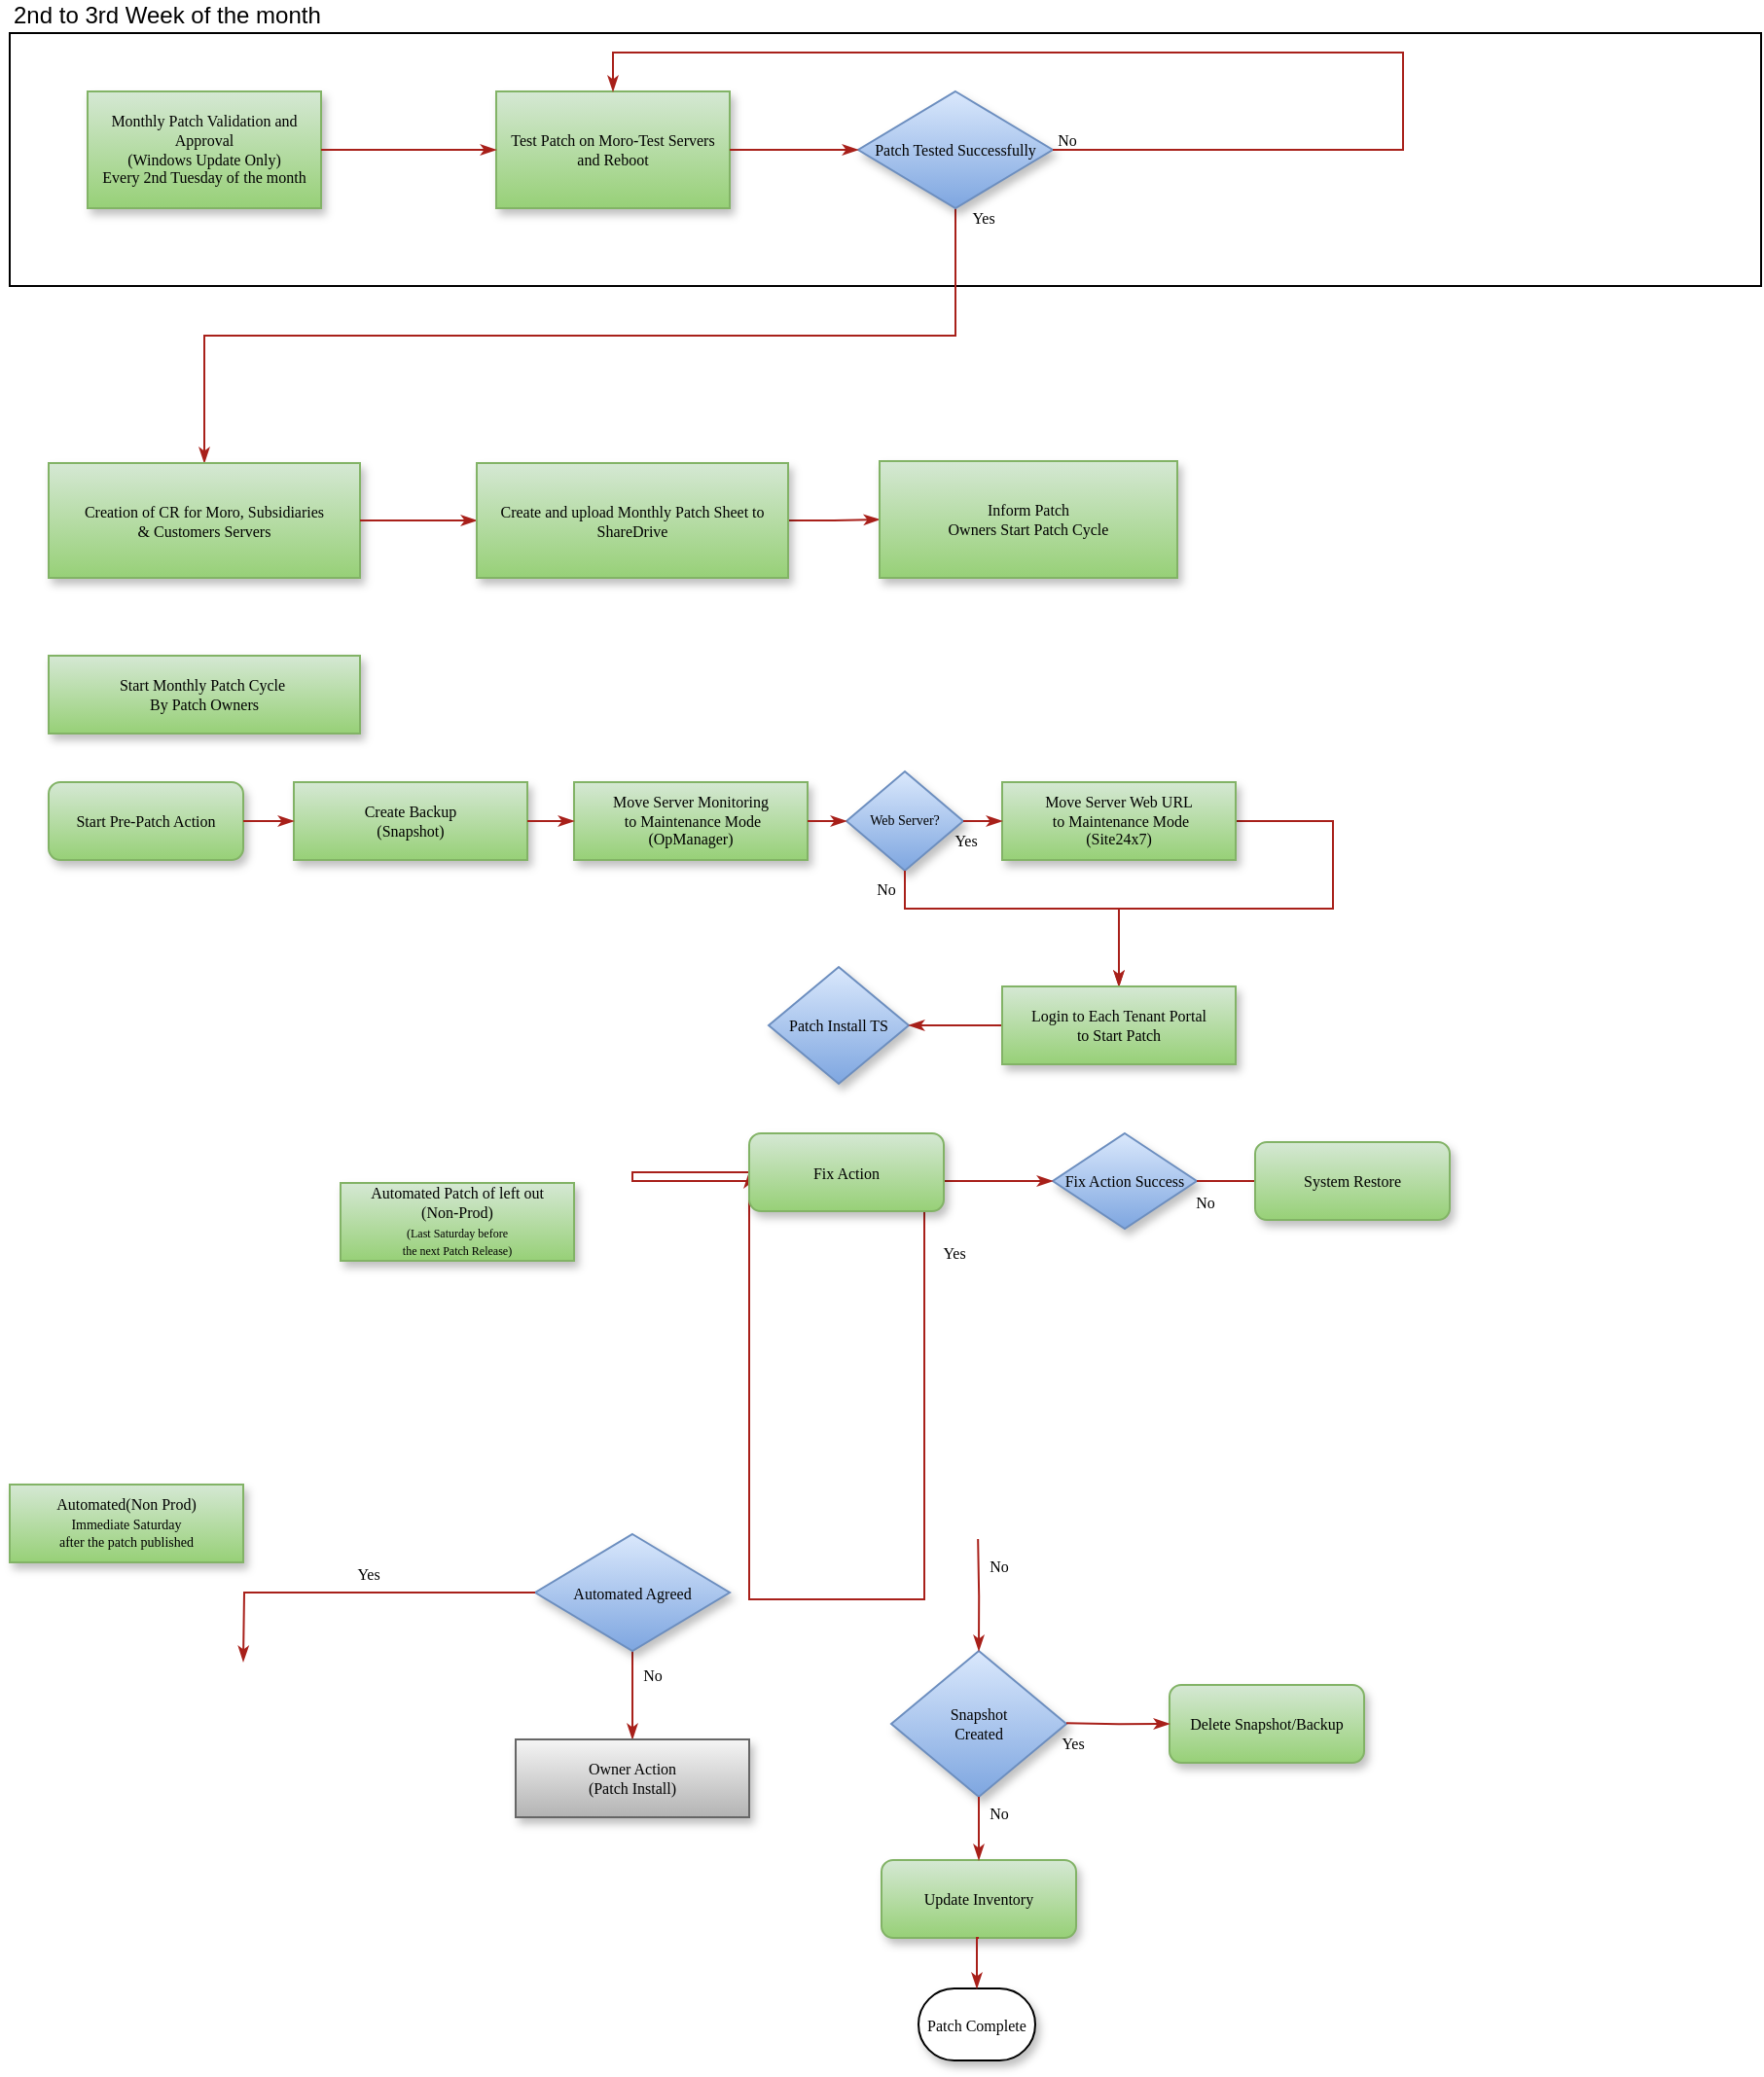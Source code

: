 <mxfile version="22.1.15" type="github">
  <diagram name="Page-1" id="Tljo83vDUWO-DJYBNV3H">
    <mxGraphModel dx="792" dy="449" grid="1" gridSize="10" guides="1" tooltips="1" connect="1" arrows="1" fold="1" page="1" pageScale="1" pageWidth="1100" pageHeight="850" math="0" shadow="0">
      <root>
        <mxCell id="0" />
        <mxCell id="1" parent="0" />
        <mxCell id="nDvihrp2ujsLI_aoQkw4-44" value="2nd to 3rd Week of the month" style="rounded=0;whiteSpace=wrap;html=1;align=left;labelPosition=center;verticalLabelPosition=top;verticalAlign=bottom;" vertex="1" parent="1">
          <mxGeometry x="40" y="40" width="900" height="130" as="geometry" />
        </mxCell>
        <mxCell id="nDvihrp2ujsLI_aoQkw4-1" value="Yes" style="edgeStyle=orthogonalEdgeStyle;rounded=0;html=1;labelBackgroundColor=none;startSize=5;endArrow=classicThin;endFill=1;endSize=5;jettySize=auto;orthogonalLoop=1;strokeWidth=1;fontFamily=Verdana;fontSize=8;entryX=0.5;entryY=0;entryDx=0;entryDy=0;strokeColor=#A8201A;fontColor=default;exitX=0.5;exitY=1;exitDx=0;exitDy=0;" edge="1" parent="1" source="nDvihrp2ujsLI_aoQkw4-42" target="nDvihrp2ujsLI_aoQkw4-14">
          <mxGeometry x="-0.982" y="14" relative="1" as="geometry">
            <mxPoint as="offset" />
          </mxGeometry>
        </mxCell>
        <mxCell id="nDvihrp2ujsLI_aoQkw4-2" value="Monthly Patch Validation and Approval&lt;br style=&quot;border-color: var(--border-color);&quot;&gt;(Windows Update Only)&lt;br&gt;Every 2nd Tuesday of the month" style="rounded=0;whiteSpace=wrap;html=1;shadow=1;labelBackgroundColor=none;strokeWidth=1;fontFamily=Verdana;fontSize=8;align=center;fillColor=#d5e8d4;strokeColor=#82b366;gradientColor=#97d077;" vertex="1" parent="1">
          <mxGeometry x="80" y="70" width="120" height="60" as="geometry" />
        </mxCell>
        <mxCell id="nDvihrp2ujsLI_aoQkw4-6" value="" style="edgeStyle=orthogonalEdgeStyle;rounded=0;html=1;labelBackgroundColor=none;startSize=5;endArrow=classicThin;endFill=1;endSize=5;jettySize=auto;orthogonalLoop=1;strokeWidth=1;fontFamily=Verdana;fontSize=8;exitX=1;exitY=0.5;exitDx=0;exitDy=0;strokeColor=#A8201A;fontColor=default;entryX=0.5;entryY=0;entryDx=0;entryDy=0;" edge="1" parent="1" source="nDvihrp2ujsLI_aoQkw4-73" target="nDvihrp2ujsLI_aoQkw4-78">
          <mxGeometry x="-0.011" y="-10" relative="1" as="geometry">
            <mxPoint x="500" y="510" as="targetPoint" />
            <Array as="points">
              <mxPoint x="720" y="445" />
              <mxPoint x="720" y="490" />
              <mxPoint x="610" y="490" />
            </Array>
            <mxPoint x="10" y="10" as="offset" />
            <mxPoint x="550" y="390" as="sourcePoint" />
          </mxGeometry>
        </mxCell>
        <mxCell id="nDvihrp2ujsLI_aoQkw4-8" value="Automated(Non Prod)&lt;br&gt;&lt;font style=&quot;font-size: 7px;&quot;&gt;Immediate Saturday&lt;br&gt;after the patch published&lt;/font&gt;" style="whiteSpace=wrap;html=1;rounded=0;shadow=1;labelBackgroundColor=none;strokeWidth=1;fontFamily=Verdana;fontSize=8;align=center;fillColor=#d5e8d4;strokeColor=#82b366;gradientColor=#97d077;" vertex="1" parent="1">
          <mxGeometry x="40" y="786" width="120" height="40" as="geometry" />
        </mxCell>
        <mxCell id="nDvihrp2ujsLI_aoQkw4-9" value="No" style="edgeStyle=orthogonalEdgeStyle;rounded=0;html=1;labelBackgroundColor=none;startSize=5;endArrow=classicThin;endFill=1;endSize=5;jettySize=auto;orthogonalLoop=1;strokeWidth=1;fontFamily=Verdana;fontSize=8;exitX=0.5;exitY=1;exitDx=0;exitDy=0;entryX=0.5;entryY=0;entryDx=0;entryDy=0;strokeColor=#A8201A;fontColor=default;" edge="1" parent="1" source="nDvihrp2ujsLI_aoQkw4-16" target="nDvihrp2ujsLI_aoQkw4-10">
          <mxGeometry x="-0.467" y="10" relative="1" as="geometry">
            <mxPoint x="350" y="650" as="targetPoint" />
            <Array as="points" />
            <mxPoint as="offset" />
          </mxGeometry>
        </mxCell>
        <mxCell id="nDvihrp2ujsLI_aoQkw4-10" value="Owner Action&lt;br&gt;(Patch Install)" style="whiteSpace=wrap;html=1;rounded=0;shadow=1;labelBackgroundColor=none;strokeWidth=1;fontFamily=Verdana;fontSize=8;align=center;spacing=6;fillColor=#f5f5f5;strokeColor=#666666;gradientColor=#b3b3b3;" vertex="1" parent="1">
          <mxGeometry x="300" y="917" width="120" height="40" as="geometry" />
        </mxCell>
        <mxCell id="nDvihrp2ujsLI_aoQkw4-13" value="Start Monthly Patch Cycle&amp;nbsp;&lt;br&gt;By Patch Owners" style="whiteSpace=wrap;html=1;rounded=0;shadow=1;labelBackgroundColor=none;strokeWidth=1;fontFamily=Verdana;fontSize=8;align=center;fillColor=#d5e8d4;strokeColor=#82b366;gradientColor=#97d077;" vertex="1" parent="1">
          <mxGeometry x="60" y="360" width="160" height="40" as="geometry" />
        </mxCell>
        <mxCell id="nDvihrp2ujsLI_aoQkw4-14" value="Creation of CR for Moro, Subsidiaries&lt;br/&gt;&amp;amp; Customers Servers" style="whiteSpace=wrap;html=1;rounded=0;shadow=1;labelBackgroundColor=none;strokeWidth=1;fontFamily=Verdana;fontSize=8;align=center;fillColor=#d5e8d4;strokeColor=#82b366;gradientColor=#97d077;" vertex="1" parent="1">
          <mxGeometry x="60" y="261" width="160" height="59" as="geometry" />
        </mxCell>
        <mxCell id="nDvihrp2ujsLI_aoQkw4-15" style="edgeStyle=orthogonalEdgeStyle;rounded=0;html=1;labelBackgroundColor=none;startSize=5;endArrow=classicThin;endFill=1;endSize=5;jettySize=auto;orthogonalLoop=1;strokeWidth=1;fontFamily=Verdana;fontSize=8;exitX=1;exitY=0.5;exitDx=0;exitDy=0;strokeColor=#A8201A;fontColor=default;entryX=0;entryY=0.5;entryDx=0;entryDy=0;" edge="1" parent="1" source="nDvihrp2ujsLI_aoQkw4-57" target="nDvihrp2ujsLI_aoQkw4-59">
          <mxGeometry relative="1" as="geometry">
            <mxPoint x="520" y="1032" as="sourcePoint" />
            <mxPoint x="490" y="290" as="targetPoint" />
          </mxGeometry>
        </mxCell>
        <mxCell id="nDvihrp2ujsLI_aoQkw4-16" value="Automated Agreed" style="rhombus;whiteSpace=wrap;html=1;rounded=0;shadow=1;labelBackgroundColor=none;strokeWidth=1;fontFamily=Verdana;fontSize=8;align=center;fillColor=#dae8fc;strokeColor=#6c8ebf;gradientColor=#7ea6e0;" vertex="1" parent="1">
          <mxGeometry x="310" y="811.5" width="100" height="60" as="geometry" />
        </mxCell>
        <mxCell id="nDvihrp2ujsLI_aoQkw4-17" value="Yes" style="edgeStyle=orthogonalEdgeStyle;rounded=0;html=1;labelBackgroundColor=none;startSize=5;endArrow=classicThin;endFill=1;endSize=5;jettySize=auto;orthogonalLoop=1;strokeWidth=1;fontFamily=Verdana;fontSize=8;entryX=1;entryY=0.5;entryDx=0;entryDy=0;exitX=0;exitY=0.5;exitDx=0;exitDy=0;strokeColor=#A8201A;fontColor=default;" edge="1" parent="1" source="nDvihrp2ujsLI_aoQkw4-16">
          <mxGeometry x="-0.067" y="-10" relative="1" as="geometry">
            <mxPoint x="160" y="877" as="targetPoint" />
            <Array as="points" />
            <mxPoint as="offset" />
            <mxPoint x="300" y="585" as="sourcePoint" />
          </mxGeometry>
        </mxCell>
        <mxCell id="nDvihrp2ujsLI_aoQkw4-18" value="Patch Install TS" style="rhombus;whiteSpace=wrap;html=1;rounded=0;shadow=1;labelBackgroundColor=none;strokeWidth=1;fontFamily=Verdana;fontSize=8;align=center;fillColor=#dae8fc;strokeColor=#6c8ebf;gradientColor=#7ea6e0;" vertex="1" parent="1">
          <mxGeometry x="430" y="520" width="72" height="60" as="geometry" />
        </mxCell>
        <mxCell id="nDvihrp2ujsLI_aoQkw4-22" value="Fix Action Success" style="rhombus;whiteSpace=wrap;html=1;rounded=0;shadow=1;labelBackgroundColor=none;strokeWidth=1;fontFamily=Verdana;fontSize=8;align=center;fillColor=#dae8fc;strokeColor=#6c8ebf;gradientColor=#7ea6e0;" vertex="1" parent="1">
          <mxGeometry x="576" y="605.5" width="74" height="49" as="geometry" />
        </mxCell>
        <mxCell id="nDvihrp2ujsLI_aoQkw4-24" value="No" style="edgeStyle=orthogonalEdgeStyle;rounded=0;html=1;labelBackgroundColor=none;startSize=5;endArrow=classicThin;endFill=1;endSize=5;jettySize=auto;orthogonalLoop=1;strokeWidth=1;fontFamily=Verdana;fontSize=8;strokeColor=#A8201A;fontColor=default;exitX=1;exitY=0.5;exitDx=0;exitDy=0;entryX=0.3;entryY=0.5;entryDx=0;entryDy=0;entryPerimeter=0;" edge="1" parent="1" source="nDvihrp2ujsLI_aoQkw4-22" target="nDvihrp2ujsLI_aoQkw4-32">
          <mxGeometry x="-0.916" y="-11" relative="1" as="geometry">
            <mxPoint x="866" y="743" as="sourcePoint" />
            <mxPoint x="596" y="915" as="targetPoint" />
            <mxPoint as="offset" />
          </mxGeometry>
        </mxCell>
        <mxCell id="nDvihrp2ujsLI_aoQkw4-25" value="Delete Snapshot/Backup" style="rounded=1;whiteSpace=wrap;html=1;shadow=1;labelBackgroundColor=none;strokeWidth=1;fontFamily=Verdana;fontSize=8;align=center;fillColor=#d5e8d4;strokeColor=#82b366;gradientColor=#97d077;" vertex="1" parent="1">
          <mxGeometry x="636" y="889" width="100" height="40" as="geometry" />
        </mxCell>
        <mxCell id="nDvihrp2ujsLI_aoQkw4-26" value="Yes" style="edgeStyle=orthogonalEdgeStyle;rounded=0;html=1;labelBackgroundColor=none;startSize=5;endArrow=classicThin;endFill=1;endSize=5;jettySize=auto;orthogonalLoop=1;strokeWidth=1;fontFamily=Verdana;fontSize=8;entryX=0;entryY=0.5;entryDx=0;entryDy=0;strokeColor=#A8201A;fontColor=default;" edge="1" parent="1" target="nDvihrp2ujsLI_aoQkw4-39">
          <mxGeometry x="-0.896" y="15" relative="1" as="geometry">
            <mxPoint x="538" y="875" as="targetPoint" />
            <Array as="points">
              <mxPoint x="467" y="845" />
              <mxPoint x="567" y="845" />
            </Array>
            <mxPoint as="offset" />
            <mxPoint x="510" y="640" as="sourcePoint" />
          </mxGeometry>
        </mxCell>
        <mxCell id="nDvihrp2ujsLI_aoQkw4-27" value="Update Inventory&lt;br&gt;" style="rounded=1;whiteSpace=wrap;html=1;shadow=1;labelBackgroundColor=none;strokeWidth=1;fontFamily=Verdana;fontSize=8;align=center;fillColor=#d5e8d4;strokeColor=#82b366;gradientColor=#97d077;" vertex="1" parent="1">
          <mxGeometry x="488" y="979" width="100" height="40" as="geometry" />
        </mxCell>
        <mxCell id="nDvihrp2ujsLI_aoQkw4-28" value="Patch Complete" style="strokeWidth=1;html=1;shape=mxgraph.flowchart.terminator;whiteSpace=wrap;rounded=0;shadow=1;labelBackgroundColor=none;fontFamily=Verdana;fontSize=8;align=center;" vertex="1" parent="1">
          <mxGeometry x="507" y="1045" width="60" height="37" as="geometry" />
        </mxCell>
        <mxCell id="nDvihrp2ujsLI_aoQkw4-29" value="Automated Patch of left out&lt;br style=&quot;border-color: var(--border-color);&quot;&gt;(Non-Prod)&lt;br style=&quot;border-color: var(--border-color);&quot;&gt;&lt;font style=&quot;border-color: var(--border-color); font-size: 6px;&quot;&gt;(Last Saturday before&lt;br style=&quot;border-color: var(--border-color);&quot;&gt;the next Patch Release)&lt;/font&gt;" style="whiteSpace=wrap;html=1;rounded=0;shadow=1;labelBackgroundColor=none;strokeWidth=1;fontFamily=Verdana;fontSize=8;align=center;fillColor=#d5e8d4;strokeColor=#82b366;gradientColor=#97d077;" vertex="1" parent="1">
          <mxGeometry x="210" y="631" width="120" height="40" as="geometry" />
        </mxCell>
        <mxCell id="nDvihrp2ujsLI_aoQkw4-31" value="" style="edgeStyle=orthogonalEdgeStyle;rounded=0;html=1;labelBackgroundColor=none;startSize=5;endArrow=classicThin;endFill=1;endSize=5;jettySize=auto;orthogonalLoop=1;strokeWidth=1;fontFamily=Verdana;fontSize=8;exitX=1;exitY=0.5;exitDx=0;exitDy=0;strokeColor=#A8201A;fontColor=default;entryX=0;entryY=0.5;entryDx=0;entryDy=0;" edge="1" parent="1" source="nDvihrp2ujsLI_aoQkw4-39" target="nDvihrp2ujsLI_aoQkw4-22">
          <mxGeometry x="-0.467" y="10" relative="1" as="geometry">
            <mxPoint x="360" y="696" as="sourcePoint" />
            <mxPoint x="480" y="750" as="targetPoint" />
            <Array as="points">
              <mxPoint x="360" y="626" />
              <mxPoint x="360" y="630" />
            </Array>
            <mxPoint as="offset" />
          </mxGeometry>
        </mxCell>
        <mxCell id="nDvihrp2ujsLI_aoQkw4-32" value="System Restore" style="rounded=1;whiteSpace=wrap;html=1;shadow=1;labelBackgroundColor=none;strokeWidth=1;fontFamily=Verdana;fontSize=8;align=center;fillColor=#d5e8d4;strokeColor=#82b366;gradientColor=#97d077;" vertex="1" parent="1">
          <mxGeometry x="680" y="610" width="100" height="40" as="geometry" />
        </mxCell>
        <mxCell id="nDvihrp2ujsLI_aoQkw4-33" value="Snapshot&lt;br&gt;Created" style="rhombus;whiteSpace=wrap;html=1;rounded=0;shadow=1;labelBackgroundColor=none;strokeWidth=1;fontFamily=Verdana;fontSize=8;align=center;fillColor=#dae8fc;strokeColor=#6c8ebf;gradientColor=#7ea6e0;" vertex="1" parent="1">
          <mxGeometry x="493" y="871.5" width="90" height="75" as="geometry" />
        </mxCell>
        <mxCell id="nDvihrp2ujsLI_aoQkw4-34" value="Yes" style="edgeStyle=orthogonalEdgeStyle;rounded=0;html=1;labelBackgroundColor=none;startSize=5;endArrow=classicThin;endFill=1;endSize=5;jettySize=auto;orthogonalLoop=1;strokeWidth=1;fontFamily=Verdana;fontSize=8;exitX=1;exitY=0.5;exitDx=0;exitDy=0;strokeColor=#A8201A;fontColor=default;" edge="1" parent="1" target="nDvihrp2ujsLI_aoQkw4-25">
          <mxGeometry x="-0.89" y="-10" relative="1" as="geometry">
            <mxPoint x="640" y="909" as="targetPoint" />
            <Array as="points" />
            <mxPoint as="offset" />
            <mxPoint x="583" y="908.58" as="sourcePoint" />
          </mxGeometry>
        </mxCell>
        <mxCell id="nDvihrp2ujsLI_aoQkw4-35" value="No" style="edgeStyle=orthogonalEdgeStyle;rounded=0;html=1;labelBackgroundColor=none;startSize=5;endArrow=classicThin;endFill=1;endSize=5;jettySize=auto;orthogonalLoop=1;strokeWidth=1;fontFamily=Verdana;fontSize=8;entryX=0.5;entryY=0;entryDx=0;entryDy=0;strokeColor=#A8201A;fontColor=default;" edge="1" parent="1" target="nDvihrp2ujsLI_aoQkw4-33">
          <mxGeometry x="-0.517" y="10" relative="1" as="geometry">
            <mxPoint as="offset" />
            <mxPoint x="537.58" y="814" as="sourcePoint" />
            <mxPoint x="537.58" y="904" as="targetPoint" />
            <Array as="points" />
          </mxGeometry>
        </mxCell>
        <mxCell id="nDvihrp2ujsLI_aoQkw4-36" value="No" style="edgeStyle=orthogonalEdgeStyle;rounded=0;html=1;labelBackgroundColor=none;startSize=5;endArrow=classicThin;endFill=1;endSize=5;jettySize=auto;orthogonalLoop=1;strokeWidth=1;fontFamily=Verdana;fontSize=8;exitX=0.5;exitY=1;exitDx=0;exitDy=0;entryX=0.5;entryY=0;entryDx=0;entryDy=0;strokeColor=#A8201A;fontColor=default;" edge="1" parent="1" source="nDvihrp2ujsLI_aoQkw4-33" target="nDvihrp2ujsLI_aoQkw4-27">
          <mxGeometry x="-0.517" y="10" relative="1" as="geometry">
            <mxPoint as="offset" />
            <mxPoint x="388" y="946.5" as="sourcePoint" />
            <mxPoint x="388" y="1037" as="targetPoint" />
            <Array as="points" />
          </mxGeometry>
        </mxCell>
        <mxCell id="nDvihrp2ujsLI_aoQkw4-37" value="" style="edgeStyle=orthogonalEdgeStyle;rounded=0;html=1;labelBackgroundColor=none;startSize=5;endArrow=classicThin;endFill=1;endSize=5;jettySize=auto;orthogonalLoop=1;strokeWidth=1;fontFamily=Verdana;fontSize=8;exitX=0.5;exitY=1;exitDx=0;exitDy=0;entryX=0.5;entryY=0;entryDx=0;entryDy=0;entryPerimeter=0;strokeColor=#A8201A;fontColor=default;" edge="1" parent="1" source="nDvihrp2ujsLI_aoQkw4-27" target="nDvihrp2ujsLI_aoQkw4-28">
          <mxGeometry x="0.019" y="-10" relative="1" as="geometry">
            <mxPoint x="538" y="1059" as="targetPoint" />
            <Array as="points" />
            <mxPoint as="offset" />
            <mxPoint x="768" y="1069" as="sourcePoint" />
          </mxGeometry>
        </mxCell>
        <mxCell id="nDvihrp2ujsLI_aoQkw4-38" value="" style="edgeStyle=orthogonalEdgeStyle;rounded=0;html=1;labelBackgroundColor=none;startSize=5;endArrow=classicThin;endFill=1;endSize=5;jettySize=auto;orthogonalLoop=1;strokeWidth=1;fontFamily=Verdana;fontSize=8;entryX=1;entryY=0.5;entryDx=0;entryDy=0;exitX=0;exitY=0.5;exitDx=0;exitDy=0;strokeColor=#A8201A;fontColor=default;" edge="1" parent="1" source="nDvihrp2ujsLI_aoQkw4-78" target="nDvihrp2ujsLI_aoQkw4-18">
          <mxGeometry x="-0.89" y="-10" relative="1" as="geometry">
            <mxPoint x="765" y="784" as="targetPoint" />
            <Array as="points" />
            <mxPoint as="offset" />
            <mxPoint x="587" y="784" as="sourcePoint" />
          </mxGeometry>
        </mxCell>
        <mxCell id="nDvihrp2ujsLI_aoQkw4-39" value="Fix Action" style="rounded=1;whiteSpace=wrap;html=1;shadow=1;labelBackgroundColor=none;strokeWidth=1;fontFamily=Verdana;fontSize=8;align=center;fillColor=#d5e8d4;strokeColor=#82b366;gradientColor=#97d077;" vertex="1" parent="1">
          <mxGeometry x="420" y="605.5" width="100" height="40" as="geometry" />
        </mxCell>
        <mxCell id="nDvihrp2ujsLI_aoQkw4-41" value="Test Patch on Moro-Test Servers and Reboot" style="rounded=0;whiteSpace=wrap;html=1;shadow=1;labelBackgroundColor=none;strokeWidth=1;fontFamily=Verdana;fontSize=8;align=center;fillColor=#d5e8d4;strokeColor=#82b366;gradientColor=#97d077;" vertex="1" parent="1">
          <mxGeometry x="290" y="70" width="120" height="60" as="geometry" />
        </mxCell>
        <mxCell id="nDvihrp2ujsLI_aoQkw4-48" value="" style="edgeStyle=orthogonalEdgeStyle;rounded=0;html=1;labelBackgroundColor=none;startSize=5;endArrow=classicThin;endFill=1;endSize=5;jettySize=auto;orthogonalLoop=1;strokeWidth=1;fontFamily=Verdana;fontSize=8;strokeColor=#A8201A;fontColor=default;exitX=1;exitY=0.5;exitDx=0;exitDy=0;" edge="1" parent="1" source="nDvihrp2ujsLI_aoQkw4-2">
          <mxGeometry relative="1" as="geometry">
            <mxPoint x="320" y="115" as="sourcePoint" />
            <mxPoint x="290" y="100" as="targetPoint" />
          </mxGeometry>
        </mxCell>
        <mxCell id="nDvihrp2ujsLI_aoQkw4-42" value="Patch Tested Successfully" style="rhombus;whiteSpace=wrap;html=1;rounded=0;shadow=1;labelBackgroundColor=none;strokeWidth=1;fontFamily=Verdana;fontSize=8;align=center;fillColor=#dae8fc;strokeColor=#6c8ebf;gradientColor=#7ea6e0;" vertex="1" parent="1">
          <mxGeometry x="476" y="70" width="100" height="60" as="geometry" />
        </mxCell>
        <mxCell id="nDvihrp2ujsLI_aoQkw4-52" value="" style="edgeStyle=orthogonalEdgeStyle;rounded=0;html=1;labelBackgroundColor=none;startSize=5;endArrow=classicThin;endFill=1;endSize=5;jettySize=auto;orthogonalLoop=1;strokeWidth=1;fontFamily=Verdana;fontSize=8;strokeColor=#A8201A;fontColor=default;exitX=1;exitY=0.5;exitDx=0;exitDy=0;" edge="1" parent="1" source="nDvihrp2ujsLI_aoQkw4-41" target="nDvihrp2ujsLI_aoQkw4-42">
          <mxGeometry relative="1" as="geometry">
            <mxPoint x="550" y="115" as="sourcePoint" />
            <mxPoint x="640" y="114.58" as="targetPoint" />
          </mxGeometry>
        </mxCell>
        <mxCell id="nDvihrp2ujsLI_aoQkw4-55" value="No" style="edgeStyle=orthogonalEdgeStyle;rounded=0;html=1;labelBackgroundColor=none;startSize=5;endArrow=classicThin;endFill=1;endSize=5;jettySize=auto;orthogonalLoop=1;strokeWidth=1;fontFamily=Verdana;fontSize=8;strokeColor=#A8201A;fontColor=default;exitX=1;exitY=0.5;exitDx=0;exitDy=0;entryX=0.5;entryY=0;entryDx=0;entryDy=0;" edge="1" parent="1" source="nDvihrp2ujsLI_aoQkw4-42" target="nDvihrp2ujsLI_aoQkw4-41">
          <mxGeometry x="-0.978" y="5" relative="1" as="geometry">
            <mxPoint x="550" y="125" as="sourcePoint" />
            <mxPoint x="646" y="125" as="targetPoint" />
            <Array as="points">
              <mxPoint x="756" y="100" />
              <mxPoint x="756" y="50" />
              <mxPoint x="350" y="50" />
            </Array>
            <mxPoint as="offset" />
          </mxGeometry>
        </mxCell>
        <mxCell id="nDvihrp2ujsLI_aoQkw4-58" value="" style="edgeStyle=orthogonalEdgeStyle;rounded=0;html=1;labelBackgroundColor=none;startSize=5;endArrow=classicThin;endFill=1;endSize=5;jettySize=auto;orthogonalLoop=1;strokeWidth=1;fontFamily=Verdana;fontSize=8;exitX=1;exitY=0.5;exitDx=0;exitDy=0;entryX=0;entryY=0.5;entryDx=0;entryDy=0;strokeColor=#A8201A;fontColor=default;" edge="1" parent="1" source="nDvihrp2ujsLI_aoQkw4-14" target="nDvihrp2ujsLI_aoQkw4-57">
          <mxGeometry relative="1" as="geometry">
            <mxPoint x="230" y="291" as="sourcePoint" />
            <mxPoint x="580" y="290" as="targetPoint" />
          </mxGeometry>
        </mxCell>
        <mxCell id="nDvihrp2ujsLI_aoQkw4-57" value="Create and upload Monthly Patch Sheet to ShareDrive" style="whiteSpace=wrap;html=1;rounded=0;shadow=1;labelBackgroundColor=none;strokeWidth=1;fontFamily=Verdana;fontSize=8;align=center;fillColor=#d5e8d4;strokeColor=#82b366;gradientColor=#97d077;" vertex="1" parent="1">
          <mxGeometry x="280" y="261" width="160" height="59" as="geometry" />
        </mxCell>
        <mxCell id="nDvihrp2ujsLI_aoQkw4-59" value="Inform Patch&lt;br style=&quot;border-color: var(--border-color);&quot;&gt;Owners Start Patch Cycle" style="whiteSpace=wrap;html=1;rounded=0;shadow=1;labelBackgroundColor=none;strokeWidth=1;fontFamily=Verdana;fontSize=8;align=center;fillColor=#d5e8d4;strokeColor=#82b366;gradientColor=#97d077;" vertex="1" parent="1">
          <mxGeometry x="487" y="260" width="153" height="60" as="geometry" />
        </mxCell>
        <mxCell id="nDvihrp2ujsLI_aoQkw4-70" value="Start Pre-Patch Action" style="rounded=1;whiteSpace=wrap;html=1;shadow=1;labelBackgroundColor=none;strokeWidth=1;fontFamily=Verdana;fontSize=8;align=center;fillColor=#d5e8d4;strokeColor=#82b366;gradientColor=#97d077;" vertex="1" parent="1">
          <mxGeometry x="60" y="425" width="100" height="40" as="geometry" />
        </mxCell>
        <mxCell id="nDvihrp2ujsLI_aoQkw4-71" value="Create Backup&lt;br style=&quot;border-color: var(--border-color);&quot;&gt;(Snapshot)" style="whiteSpace=wrap;html=1;rounded=0;shadow=1;labelBackgroundColor=none;strokeWidth=1;fontFamily=Verdana;fontSize=8;align=center;fillColor=#d5e8d4;strokeColor=#82b366;gradientColor=#97d077;" vertex="1" parent="1">
          <mxGeometry x="186" y="425" width="120" height="40" as="geometry" />
        </mxCell>
        <mxCell id="nDvihrp2ujsLI_aoQkw4-72" value="Move Server Monitoring&lt;br&gt;&amp;nbsp;to Maintenance Mode&lt;br&gt;(OpManager)" style="whiteSpace=wrap;html=1;rounded=0;shadow=1;labelBackgroundColor=none;strokeWidth=1;fontFamily=Verdana;fontSize=8;align=center;fillColor=#d5e8d4;strokeColor=#82b366;gradientColor=#97d077;" vertex="1" parent="1">
          <mxGeometry x="330" y="425" width="120" height="40" as="geometry" />
        </mxCell>
        <mxCell id="nDvihrp2ujsLI_aoQkw4-73" value="Move Server Web URL&lt;br&gt;&amp;nbsp;to Maintenance Mode&lt;br&gt;(Site24x7)" style="whiteSpace=wrap;html=1;rounded=0;shadow=1;labelBackgroundColor=none;strokeWidth=1;fontFamily=Verdana;fontSize=8;align=center;fillColor=#d5e8d4;strokeColor=#82b366;gradientColor=#97d077;" vertex="1" parent="1">
          <mxGeometry x="550" y="425" width="120" height="40" as="geometry" />
        </mxCell>
        <mxCell id="nDvihrp2ujsLI_aoQkw4-74" value="Web Server?" style="rhombus;whiteSpace=wrap;html=1;rounded=0;shadow=1;labelBackgroundColor=none;strokeWidth=1;fontFamily=Verdana;fontSize=7;align=center;fillColor=#dae8fc;strokeColor=#6c8ebf;gradientColor=#7ea6e0;" vertex="1" parent="1">
          <mxGeometry x="470" y="419.5" width="60" height="51" as="geometry" />
        </mxCell>
        <mxCell id="nDvihrp2ujsLI_aoQkw4-75" value="Yes" style="edgeStyle=orthogonalEdgeStyle;rounded=0;html=1;labelBackgroundColor=none;startSize=5;endArrow=classicThin;endFill=1;endSize=5;jettySize=auto;orthogonalLoop=1;strokeWidth=1;fontFamily=Verdana;fontSize=8;exitX=1;exitY=0.5;exitDx=0;exitDy=0;strokeColor=#A8201A;fontColor=default;" edge="1" parent="1" source="nDvihrp2ujsLI_aoQkw4-74">
          <mxGeometry x="-0.89" y="-10" relative="1" as="geometry">
            <mxPoint x="550" y="445" as="targetPoint" />
            <Array as="points" />
            <mxPoint as="offset" />
            <mxPoint x="537" y="444.55" as="sourcePoint" />
          </mxGeometry>
        </mxCell>
        <mxCell id="nDvihrp2ujsLI_aoQkw4-77" value="No" style="edgeStyle=orthogonalEdgeStyle;rounded=0;html=1;labelBackgroundColor=none;startSize=5;endArrow=classicThin;endFill=1;endSize=5;jettySize=auto;orthogonalLoop=1;strokeWidth=1;fontFamily=Verdana;fontSize=8;exitX=0.5;exitY=1;exitDx=0;exitDy=0;strokeColor=#A8201A;fontColor=default;entryX=0.5;entryY=0;entryDx=0;entryDy=0;" edge="1" parent="1" source="nDvihrp2ujsLI_aoQkw4-74" target="nDvihrp2ujsLI_aoQkw4-78">
          <mxGeometry x="-0.89" y="-10" relative="1" as="geometry">
            <mxPoint x="500" y="520" as="targetPoint" />
            <Array as="points">
              <mxPoint x="500" y="490" />
              <mxPoint x="610" y="490" />
            </Array>
            <mxPoint as="offset" />
            <mxPoint x="550" y="465" as="sourcePoint" />
          </mxGeometry>
        </mxCell>
        <mxCell id="nDvihrp2ujsLI_aoQkw4-78" value="Login to Each Tenant Portal&lt;br&gt;to Start Patch" style="whiteSpace=wrap;html=1;rounded=0;shadow=1;labelBackgroundColor=none;strokeWidth=1;fontFamily=Verdana;fontSize=8;align=center;fillColor=#d5e8d4;strokeColor=#82b366;gradientColor=#97d077;" vertex="1" parent="1">
          <mxGeometry x="550" y="530" width="120" height="40" as="geometry" />
        </mxCell>
        <mxCell id="nDvihrp2ujsLI_aoQkw4-79" value="" style="edgeStyle=orthogonalEdgeStyle;rounded=0;html=1;labelBackgroundColor=none;startSize=5;endArrow=classicThin;endFill=1;endSize=5;jettySize=auto;orthogonalLoop=1;strokeWidth=1;fontFamily=Verdana;fontSize=8;entryX=0;entryY=0.5;entryDx=0;entryDy=0;exitX=1;exitY=0.5;exitDx=0;exitDy=0;strokeColor=#A8201A;fontColor=default;" edge="1" parent="1" source="nDvihrp2ujsLI_aoQkw4-70" target="nDvihrp2ujsLI_aoQkw4-71">
          <mxGeometry x="-0.89" y="-10" relative="1" as="geometry">
            <mxPoint x="512" y="560" as="targetPoint" />
            <Array as="points" />
            <mxPoint as="offset" />
            <mxPoint x="560" y="560" as="sourcePoint" />
          </mxGeometry>
        </mxCell>
        <mxCell id="nDvihrp2ujsLI_aoQkw4-80" value="" style="edgeStyle=orthogonalEdgeStyle;rounded=0;html=1;labelBackgroundColor=none;startSize=5;endArrow=classicThin;endFill=1;endSize=5;jettySize=auto;orthogonalLoop=1;strokeWidth=1;fontFamily=Verdana;fontSize=8;exitX=1;exitY=0.5;exitDx=0;exitDy=0;strokeColor=#A8201A;fontColor=default;" edge="1" parent="1" source="nDvihrp2ujsLI_aoQkw4-71">
          <mxGeometry x="-0.89" y="-10" relative="1" as="geometry">
            <mxPoint x="330" y="445" as="targetPoint" />
            <Array as="points" />
            <mxPoint as="offset" />
            <mxPoint x="170" y="455" as="sourcePoint" />
          </mxGeometry>
        </mxCell>
        <mxCell id="nDvihrp2ujsLI_aoQkw4-83" value="" style="edgeStyle=orthogonalEdgeStyle;rounded=0;html=1;labelBackgroundColor=none;startSize=5;endArrow=classicThin;endFill=1;endSize=5;jettySize=auto;orthogonalLoop=1;strokeWidth=1;fontFamily=Verdana;fontSize=8;entryX=0;entryY=0.5;entryDx=0;entryDy=0;exitX=1;exitY=0.5;exitDx=0;exitDy=0;strokeColor=#A8201A;fontColor=default;" edge="1" parent="1" source="nDvihrp2ujsLI_aoQkw4-72" target="nDvihrp2ujsLI_aoQkw4-74">
          <mxGeometry x="-0.89" y="-10" relative="1" as="geometry">
            <mxPoint x="196" y="455" as="targetPoint" />
            <Array as="points" />
            <mxPoint as="offset" />
            <mxPoint x="170" y="455" as="sourcePoint" />
          </mxGeometry>
        </mxCell>
      </root>
    </mxGraphModel>
  </diagram>
</mxfile>

